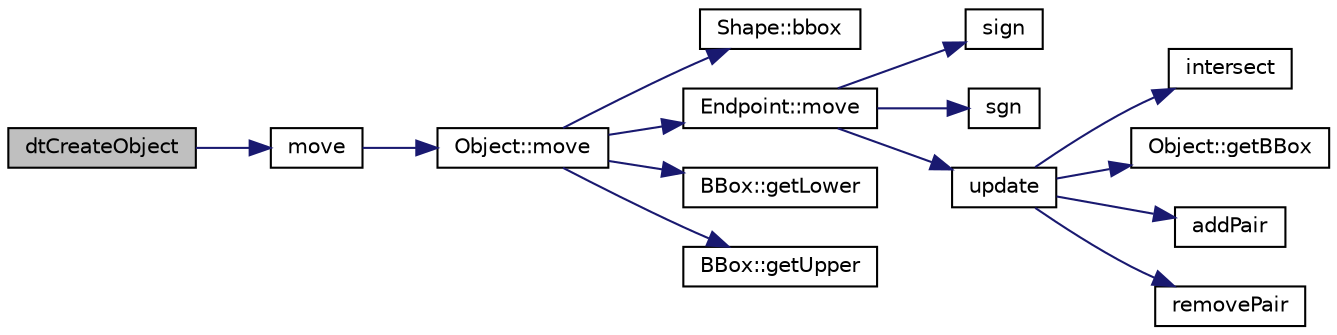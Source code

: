 digraph "dtCreateObject"
{
  edge [fontname="Helvetica",fontsize="10",labelfontname="Helvetica",labelfontsize="10"];
  node [fontname="Helvetica",fontsize="10",shape=record];
  rankdir="LR";
  Node1 [label="dtCreateObject",height=0.2,width=0.4,color="black", fillcolor="grey75", style="filled", fontcolor="black"];
  Node1 -> Node2 [color="midnightblue",fontsize="10",style="solid",fontname="Helvetica"];
  Node2 [label="move",height=0.2,width=0.4,color="black", fillcolor="white", style="filled",URL="$_c-api_8cpp.html#a68c0b61b84e4e095b6463cadc275adae"];
  Node2 -> Node3 [color="midnightblue",fontsize="10",style="solid",fontname="Helvetica"];
  Node3 [label="Object::move",height=0.2,width=0.4,color="black", fillcolor="white", style="filled",URL="$class_object.html#a256116a392fdfdad1b3741adf56841b2"];
  Node3 -> Node4 [color="midnightblue",fontsize="10",style="solid",fontname="Helvetica"];
  Node4 [label="Shape::bbox",height=0.2,width=0.4,color="black", fillcolor="white", style="filled",URL="$class_shape.html#aa7c582d58e2499acbad35622eb5f2a71"];
  Node3 -> Node5 [color="midnightblue",fontsize="10",style="solid",fontname="Helvetica"];
  Node5 [label="Endpoint::move",height=0.2,width=0.4,color="black", fillcolor="white", style="filled",URL="$class_endpoint.html#a6bd1ee38ca562d26eecdbacf4012e725"];
  Node5 -> Node6 [color="midnightblue",fontsize="10",style="solid",fontname="Helvetica"];
  Node6 [label="sign",height=0.2,width=0.4,color="black", fillcolor="white", style="filled",URL="$_math_functions_8h.html#a96c13b7e2b0a7c169ee21ca9d5597a2d"];
  Node5 -> Node7 [color="midnightblue",fontsize="10",style="solid",fontname="Helvetica"];
  Node7 [label="sgn",height=0.2,width=0.4,color="black", fillcolor="white", style="filled",URL="$_basic_8h.html#a4097bf376ae66aa490a1322d20257470"];
  Node5 -> Node8 [color="midnightblue",fontsize="10",style="solid",fontname="Helvetica"];
  Node8 [label="update",height=0.2,width=0.4,color="black", fillcolor="white", style="filled",URL="$_endpoint_8cpp.html#a2accefe73b960a585da7a676ec62c950"];
  Node8 -> Node9 [color="midnightblue",fontsize="10",style="solid",fontname="Helvetica"];
  Node9 [label="intersect",height=0.2,width=0.4,color="black", fillcolor="white", style="filled",URL="$_b_box_8h.html#a427b7907596402f7b5f2bfcdf7752c1b"];
  Node8 -> Node10 [color="midnightblue",fontsize="10",style="solid",fontname="Helvetica"];
  Node10 [label="Object::getBBox",height=0.2,width=0.4,color="black", fillcolor="white", style="filled",URL="$class_object.html#af6cb6eb4cf920010ae4ab1fb6494eb95"];
  Node8 -> Node11 [color="midnightblue",fontsize="10",style="solid",fontname="Helvetica"];
  Node11 [label="addPair",height=0.2,width=0.4,color="black", fillcolor="white", style="filled",URL="$_endpoint_8cpp.html#a10dec7a3d9160175da6fe1e56afa1253"];
  Node8 -> Node12 [color="midnightblue",fontsize="10",style="solid",fontname="Helvetica"];
  Node12 [label="removePair",height=0.2,width=0.4,color="black", fillcolor="white", style="filled",URL="$_endpoint_8cpp.html#a913c82ad9ed803e1bd435df1b2d76fa7"];
  Node3 -> Node13 [color="midnightblue",fontsize="10",style="solid",fontname="Helvetica"];
  Node13 [label="BBox::getLower",height=0.2,width=0.4,color="black", fillcolor="white", style="filled",URL="$class_b_box.html#a5210ce96fc3d60375ea9c71772e4b59b"];
  Node3 -> Node14 [color="midnightblue",fontsize="10",style="solid",fontname="Helvetica"];
  Node14 [label="BBox::getUpper",height=0.2,width=0.4,color="black", fillcolor="white", style="filled",URL="$class_b_box.html#a78ba476f08c0895525e6af9e7f2211e3"];
}
